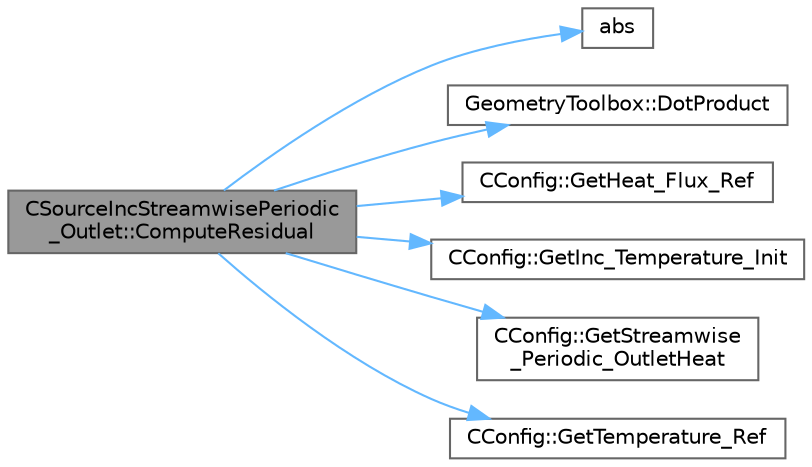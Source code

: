 digraph "CSourceIncStreamwisePeriodic_Outlet::ComputeResidual"
{
 // LATEX_PDF_SIZE
  bgcolor="transparent";
  edge [fontname=Helvetica,fontsize=10,labelfontname=Helvetica,labelfontsize=10];
  node [fontname=Helvetica,fontsize=10,shape=box,height=0.2,width=0.4];
  rankdir="LR";
  Node1 [id="Node000001",label="CSourceIncStreamwisePeriodic\l_Outlet::ComputeResidual",height=0.2,width=0.4,color="gray40", fillcolor="grey60", style="filled", fontcolor="black",tooltip="Source term integration for boundary heat sink."];
  Node1 -> Node2 [id="edge1_Node000001_Node000002",color="steelblue1",style="solid",tooltip=" "];
  Node2 [id="Node000002",label="abs",height=0.2,width=0.4,color="grey40", fillcolor="white", style="filled",URL="$group__SIMD.html#gaf7650d08e2a58ed700276ddc70f72f96",tooltip=" "];
  Node1 -> Node3 [id="edge2_Node000001_Node000003",color="steelblue1",style="solid",tooltip=" "];
  Node3 [id="Node000003",label="GeometryToolbox::DotProduct",height=0.2,width=0.4,color="grey40", fillcolor="white", style="filled",URL="$group__GeometryToolbox.html#ga7ec3e1e20fab73dbf0159fe38492cc89",tooltip=" "];
  Node1 -> Node4 [id="edge3_Node000001_Node000004",color="steelblue1",style="solid",tooltip=" "];
  Node4 [id="Node000004",label="CConfig::GetHeat_Flux_Ref",height=0.2,width=0.4,color="grey40", fillcolor="white", style="filled",URL="$classCConfig.html#ab99f4c81b2b9dd7e4b0f917ad8c5e829",tooltip="Get the reference value for the heat flux."];
  Node1 -> Node5 [id="edge4_Node000001_Node000005",color="steelblue1",style="solid",tooltip=" "];
  Node5 [id="Node000005",label="CConfig::GetInc_Temperature_Init",height=0.2,width=0.4,color="grey40", fillcolor="white", style="filled",URL="$classCConfig.html#ab42b9aeaf6b44dc414bb7ad751c40576",tooltip="Get the value of the initial temperature for incompressible flows."];
  Node1 -> Node6 [id="edge5_Node000001_Node000006",color="steelblue1",style="solid",tooltip=" "];
  Node6 [id="Node000006",label="CConfig::GetStreamwise\l_Periodic_OutletHeat",height=0.2,width=0.4,color="grey40", fillcolor="white", style="filled",URL="$classCConfig.html#add55d31e0d273d9accdfbb093518ba15",tooltip="Get the value of the artificial periodic outlet heat."];
  Node1 -> Node7 [id="edge6_Node000001_Node000007",color="steelblue1",style="solid",tooltip=" "];
  Node7 [id="Node000007",label="CConfig::GetTemperature_Ref",height=0.2,width=0.4,color="grey40", fillcolor="white", style="filled",URL="$classCConfig.html#a218d027f78cd801a8734a2d4581591ad",tooltip="Get the value of the reference temperature for non-dimensionalization."];
}
